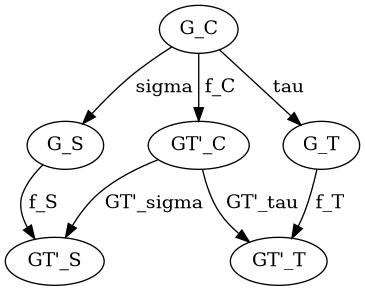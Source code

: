 @startuml
digraph Diagram {
  "GT'_S";
  "GT'_C";
  "GT'_T";
  "G_S";
  "G_C";
  "G_T";
  "G_S"->"GT'_S" [label=" f_S"];
  "G_C"->"GT'_C" [label=" f_C"];
  "G_T"->"GT'_T" [label=" f_T"];
  "GT'_C"->"GT'_S" [label=" GT'_sigma"];
  "GT'_C"->"GT'_T" [label=" GT'_tau"];
  "G_C"->"G_S" [label=" sigma"];
  "G_C"->"G_T" [label=" tau"];
}
@enduml
